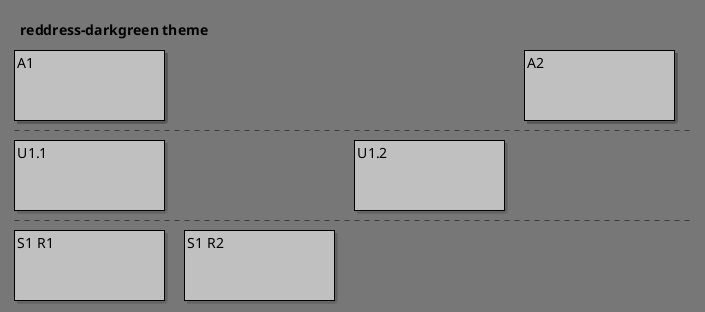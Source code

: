 ' Do not edit
' Theme Gallery
' autogenerated by script
'
@startboard
!theme reddress-darkgreen
title reddress-darkgreen theme
A1
+U1.1
++S1 R1
++S1 R2 
+U1.2
A2
@endboard
